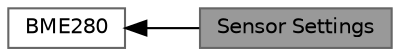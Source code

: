 digraph "Sensor Settings"
{
 // LATEX_PDF_SIZE
  bgcolor="transparent";
  edge [fontname=Helvetica,fontsize=10,labelfontname=Helvetica,labelfontsize=10];
  node [fontname=Helvetica,fontsize=10,shape=box,height=0.2,width=0.4];
  rankdir=LR;
  Node2 [id="Node000002",label="BME280",height=0.2,width=0.4,color="grey40", fillcolor="white", style="filled",URL="$group__bme280.html",tooltip="Product Overview and Sensor API Source Code"];
  Node1 [id="Node000001",label="Sensor Settings",height=0.2,width=0.4,color="gray40", fillcolor="grey60", style="filled", fontcolor="black",tooltip="Generic API for accessing sensor settings."];
  Node2->Node1 [shape=plaintext, dir="back", style="solid"];
}

